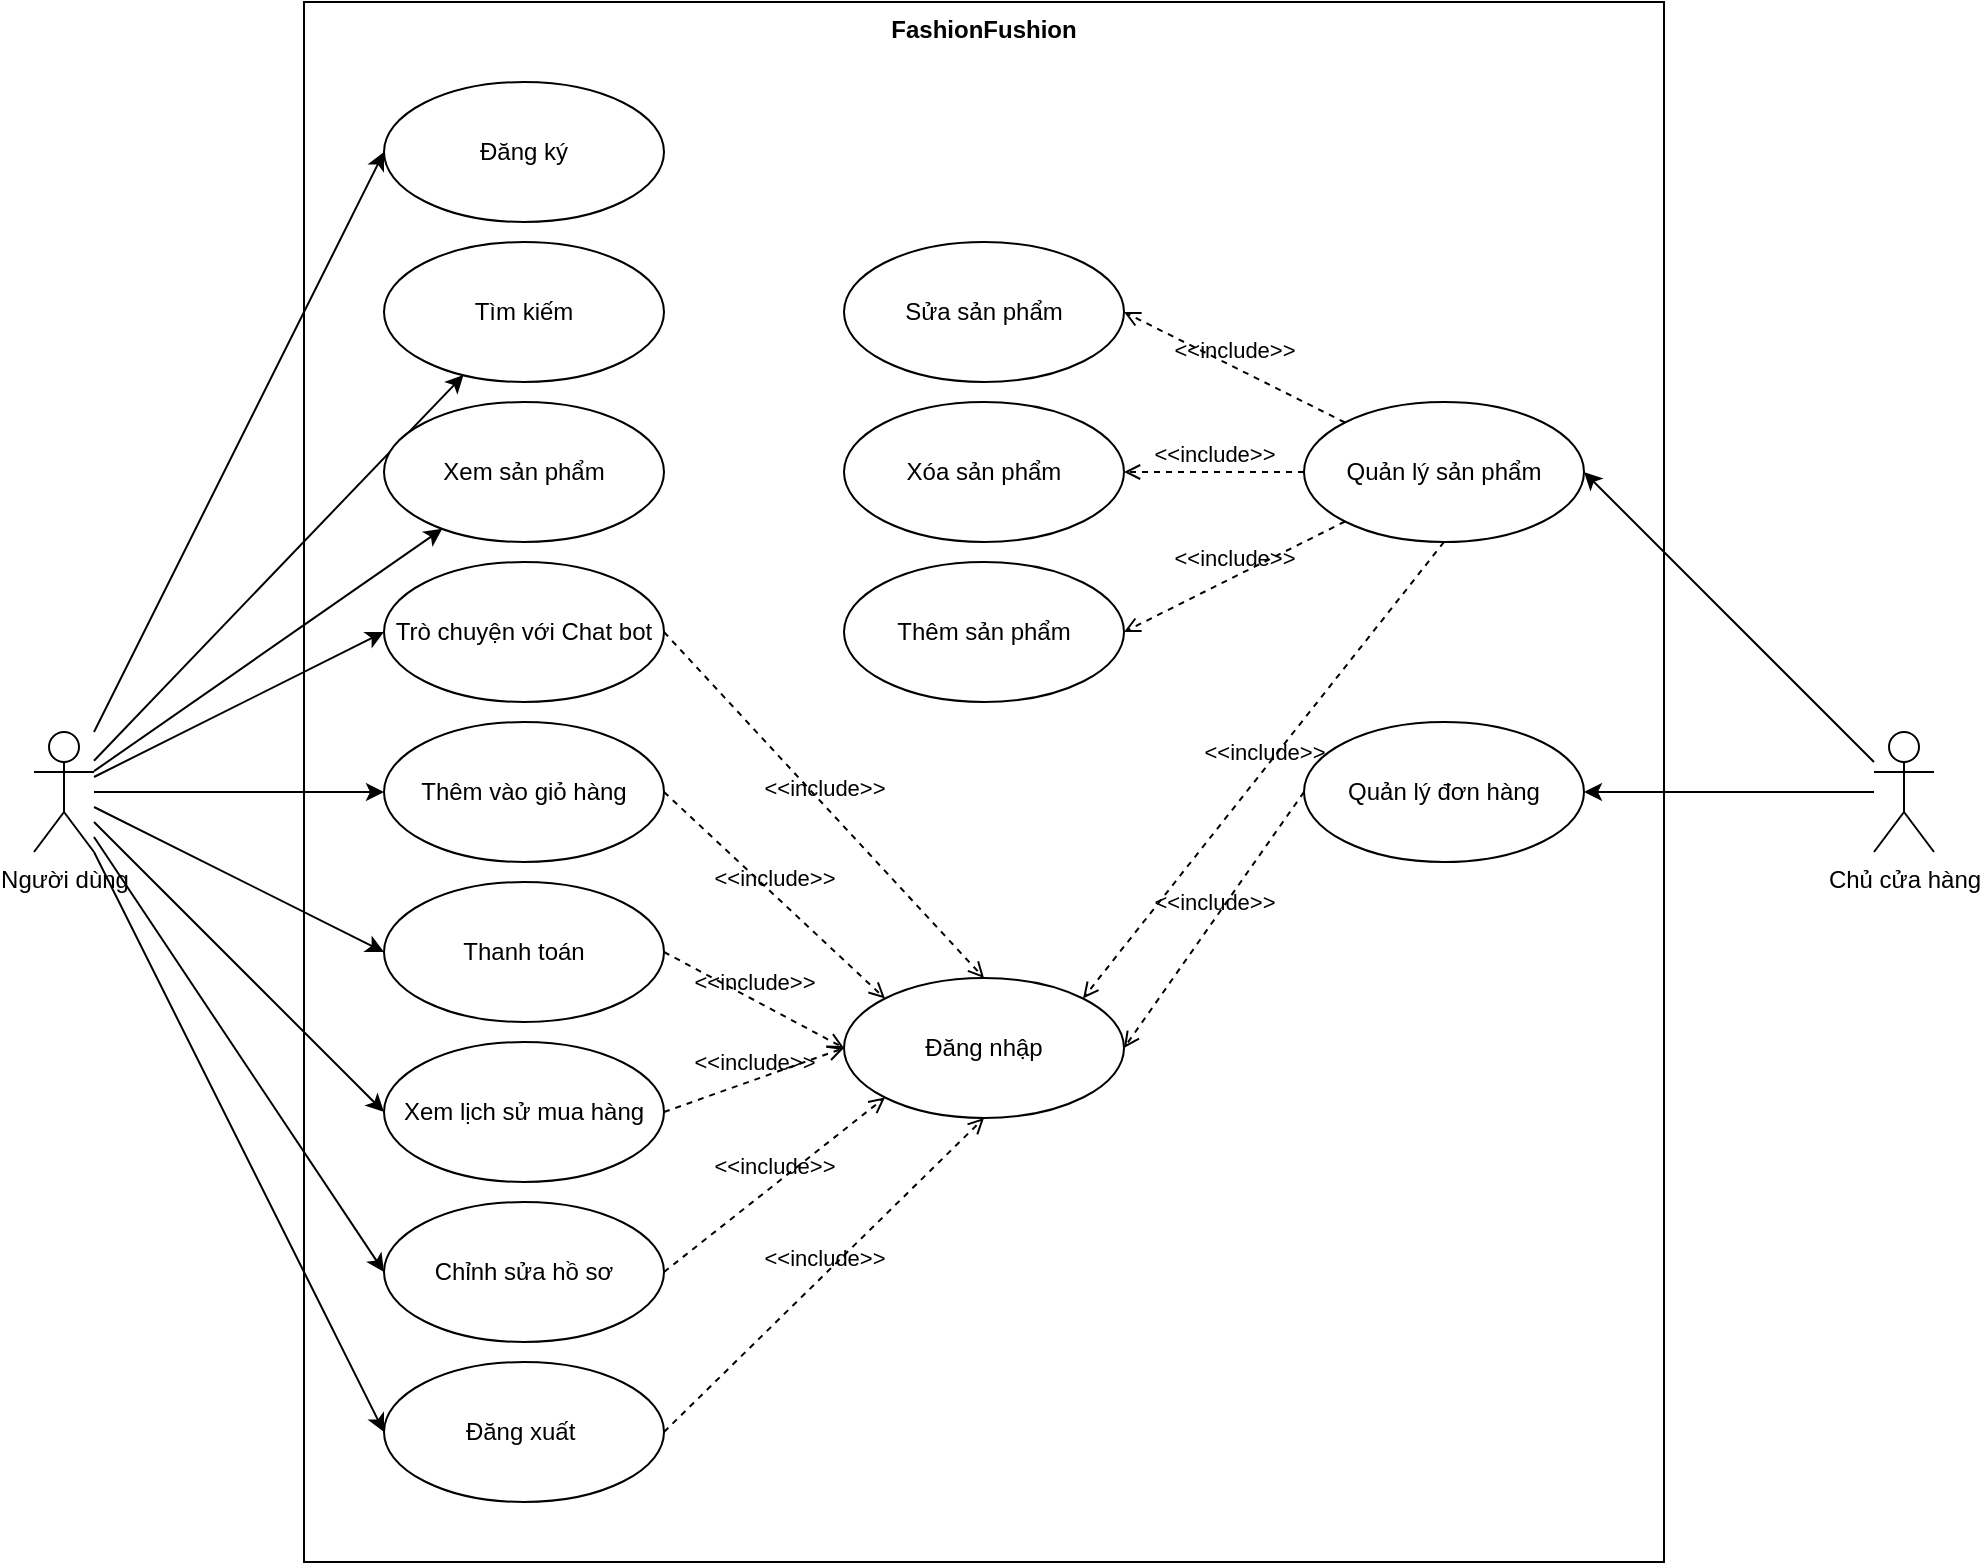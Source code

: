 <mxfile version="24.7.17">
  <diagram name="Trang-1" id="bS0sF5I9eMwsDjas-K7B">
    <mxGraphModel dx="995" dy="635" grid="1" gridSize="10" guides="1" tooltips="1" connect="1" arrows="1" fold="1" page="1" pageScale="1" pageWidth="1169" pageHeight="827" math="0" shadow="0">
      <root>
        <mxCell id="0" />
        <mxCell id="1" parent="0" />
        <mxCell id="MggsWLU05zGPWXOIRvkV-1" value="FashionFushion" style="shape=rect;html=1;verticalAlign=top;fontStyle=1;whiteSpace=wrap;align=center;" parent="1" vertex="1">
          <mxGeometry x="200" y="40" width="680" height="780" as="geometry" />
        </mxCell>
        <mxCell id="MggsWLU05zGPWXOIRvkV-15" style="rounded=0;orthogonalLoop=1;jettySize=auto;html=1;entryX=0;entryY=0.5;entryDx=0;entryDy=0;" parent="1" source="MggsWLU05zGPWXOIRvkV-2" target="MggsWLU05zGPWXOIRvkV-5" edge="1">
          <mxGeometry relative="1" as="geometry" />
        </mxCell>
        <mxCell id="MggsWLU05zGPWXOIRvkV-17" style="rounded=0;orthogonalLoop=1;jettySize=auto;html=1;" parent="1" source="MggsWLU05zGPWXOIRvkV-2" target="MggsWLU05zGPWXOIRvkV-6" edge="1">
          <mxGeometry relative="1" as="geometry" />
        </mxCell>
        <mxCell id="MggsWLU05zGPWXOIRvkV-18" style="rounded=0;orthogonalLoop=1;jettySize=auto;html=1;" parent="1" source="MggsWLU05zGPWXOIRvkV-2" target="MggsWLU05zGPWXOIRvkV-7" edge="1">
          <mxGeometry relative="1" as="geometry" />
        </mxCell>
        <mxCell id="MggsWLU05zGPWXOIRvkV-19" style="rounded=0;orthogonalLoop=1;jettySize=auto;html=1;entryX=0;entryY=0.5;entryDx=0;entryDy=0;" parent="1" source="MggsWLU05zGPWXOIRvkV-2" target="MggsWLU05zGPWXOIRvkV-13" edge="1">
          <mxGeometry relative="1" as="geometry" />
        </mxCell>
        <mxCell id="MggsWLU05zGPWXOIRvkV-20" style="rounded=0;orthogonalLoop=1;jettySize=auto;html=1;entryX=0;entryY=0.5;entryDx=0;entryDy=0;" parent="1" source="MggsWLU05zGPWXOIRvkV-2" target="MggsWLU05zGPWXOIRvkV-8" edge="1">
          <mxGeometry relative="1" as="geometry" />
        </mxCell>
        <mxCell id="MggsWLU05zGPWXOIRvkV-21" style="rounded=0;orthogonalLoop=1;jettySize=auto;html=1;entryX=0;entryY=0.5;entryDx=0;entryDy=0;" parent="1" source="MggsWLU05zGPWXOIRvkV-2" target="MggsWLU05zGPWXOIRvkV-9" edge="1">
          <mxGeometry relative="1" as="geometry" />
        </mxCell>
        <mxCell id="MggsWLU05zGPWXOIRvkV-22" style="rounded=0;orthogonalLoop=1;jettySize=auto;html=1;entryX=0;entryY=0.5;entryDx=0;entryDy=0;" parent="1" source="MggsWLU05zGPWXOIRvkV-2" target="MggsWLU05zGPWXOIRvkV-10" edge="1">
          <mxGeometry relative="1" as="geometry" />
        </mxCell>
        <mxCell id="MggsWLU05zGPWXOIRvkV-23" style="rounded=0;orthogonalLoop=1;jettySize=auto;html=1;entryX=0;entryY=0.5;entryDx=0;entryDy=0;" parent="1" source="MggsWLU05zGPWXOIRvkV-2" target="MggsWLU05zGPWXOIRvkV-11" edge="1">
          <mxGeometry relative="1" as="geometry" />
        </mxCell>
        <mxCell id="MggsWLU05zGPWXOIRvkV-24" style="rounded=0;orthogonalLoop=1;jettySize=auto;html=1;entryX=0;entryY=0.5;entryDx=0;entryDy=0;" parent="1" source="MggsWLU05zGPWXOIRvkV-2" target="MggsWLU05zGPWXOIRvkV-12" edge="1">
          <mxGeometry relative="1" as="geometry" />
        </mxCell>
        <mxCell id="MggsWLU05zGPWXOIRvkV-2" value="Người dùng" style="shape=umlActor;html=1;verticalLabelPosition=bottom;verticalAlign=top;align=center;" parent="1" vertex="1">
          <mxGeometry x="65" y="405" width="30" height="60" as="geometry" />
        </mxCell>
        <mxCell id="MggsWLU05zGPWXOIRvkV-44" style="rounded=0;orthogonalLoop=1;jettySize=auto;html=1;entryX=1;entryY=0.5;entryDx=0;entryDy=0;" parent="1" source="MggsWLU05zGPWXOIRvkV-3" target="MggsWLU05zGPWXOIRvkV-35" edge="1">
          <mxGeometry relative="1" as="geometry" />
        </mxCell>
        <mxCell id="MggsWLU05zGPWXOIRvkV-45" style="rounded=0;orthogonalLoop=1;jettySize=auto;html=1;entryX=1;entryY=0.5;entryDx=0;entryDy=0;" parent="1" source="MggsWLU05zGPWXOIRvkV-3" target="MggsWLU05zGPWXOIRvkV-34" edge="1">
          <mxGeometry relative="1" as="geometry" />
        </mxCell>
        <mxCell id="MggsWLU05zGPWXOIRvkV-3" value="Chủ cửa hàng" style="shape=umlActor;html=1;verticalLabelPosition=bottom;verticalAlign=top;align=center;" parent="1" vertex="1">
          <mxGeometry x="985" y="405" width="30" height="60" as="geometry" />
        </mxCell>
        <mxCell id="MggsWLU05zGPWXOIRvkV-5" value="Đăng ký" style="ellipse;whiteSpace=wrap;html=1;" parent="1" vertex="1">
          <mxGeometry x="240" y="80" width="140" height="70" as="geometry" />
        </mxCell>
        <mxCell id="MggsWLU05zGPWXOIRvkV-6" value="Tìm kiếm" style="ellipse;whiteSpace=wrap;html=1;" parent="1" vertex="1">
          <mxGeometry x="240" y="160" width="140" height="70" as="geometry" />
        </mxCell>
        <mxCell id="MggsWLU05zGPWXOIRvkV-7" value="Xem sản phẩm" style="ellipse;whiteSpace=wrap;html=1;" parent="1" vertex="1">
          <mxGeometry x="240" y="240" width="140" height="70" as="geometry" />
        </mxCell>
        <mxCell id="MggsWLU05zGPWXOIRvkV-8" value="Thêm vào giỏ hàng" style="ellipse;whiteSpace=wrap;html=1;" parent="1" vertex="1">
          <mxGeometry x="240" y="400" width="140" height="70" as="geometry" />
        </mxCell>
        <mxCell id="MggsWLU05zGPWXOIRvkV-9" value="Thanh toán" style="ellipse;whiteSpace=wrap;html=1;" parent="1" vertex="1">
          <mxGeometry x="240" y="480" width="140" height="70" as="geometry" />
        </mxCell>
        <mxCell id="MggsWLU05zGPWXOIRvkV-10" value="Xem lịch sử mua hàng" style="ellipse;whiteSpace=wrap;html=1;" parent="1" vertex="1">
          <mxGeometry x="240" y="560" width="140" height="70" as="geometry" />
        </mxCell>
        <mxCell id="MggsWLU05zGPWXOIRvkV-11" value="Chỉnh sửa hồ sơ" style="ellipse;whiteSpace=wrap;html=1;" parent="1" vertex="1">
          <mxGeometry x="240" y="640" width="140" height="70" as="geometry" />
        </mxCell>
        <mxCell id="MggsWLU05zGPWXOIRvkV-12" value="Đăng xuất&amp;nbsp;" style="ellipse;whiteSpace=wrap;html=1;" parent="1" vertex="1">
          <mxGeometry x="240" y="720" width="140" height="70" as="geometry" />
        </mxCell>
        <mxCell id="MggsWLU05zGPWXOIRvkV-13" value="Trò chuyện với Chat bot" style="ellipse;whiteSpace=wrap;html=1;" parent="1" vertex="1">
          <mxGeometry x="240" y="320" width="140" height="70" as="geometry" />
        </mxCell>
        <mxCell id="MggsWLU05zGPWXOIRvkV-14" value="Đăng nhập" style="ellipse;whiteSpace=wrap;html=1;" parent="1" vertex="1">
          <mxGeometry x="470" y="528" width="140" height="70" as="geometry" />
        </mxCell>
        <mxCell id="MggsWLU05zGPWXOIRvkV-27" value="&amp;lt;&amp;lt;include&amp;gt;&amp;gt;" style="html=1;verticalAlign=bottom;labelBackgroundColor=none;endArrow=open;endFill=0;dashed=1;rounded=0;exitX=1;exitY=0.5;exitDx=0;exitDy=0;entryX=0.5;entryY=0;entryDx=0;entryDy=0;" parent="1" source="MggsWLU05zGPWXOIRvkV-13" target="MggsWLU05zGPWXOIRvkV-14" edge="1">
          <mxGeometry width="160" relative="1" as="geometry">
            <mxPoint x="420" y="320" as="sourcePoint" />
            <mxPoint x="580" y="320" as="targetPoint" />
          </mxGeometry>
        </mxCell>
        <mxCell id="MggsWLU05zGPWXOIRvkV-29" value="&amp;lt;&amp;lt;include&amp;gt;&amp;gt;" style="html=1;verticalAlign=bottom;labelBackgroundColor=none;endArrow=open;endFill=0;dashed=1;rounded=0;exitX=1;exitY=0.5;exitDx=0;exitDy=0;entryX=0;entryY=0;entryDx=0;entryDy=0;" parent="1" source="MggsWLU05zGPWXOIRvkV-8" target="MggsWLU05zGPWXOIRvkV-14" edge="1">
          <mxGeometry width="160" relative="1" as="geometry">
            <mxPoint x="350" y="400" as="sourcePoint" />
            <mxPoint x="490" y="573" as="targetPoint" />
          </mxGeometry>
        </mxCell>
        <mxCell id="MggsWLU05zGPWXOIRvkV-30" value="&amp;lt;&amp;lt;include&amp;gt;&amp;gt;" style="html=1;verticalAlign=bottom;labelBackgroundColor=none;endArrow=open;endFill=0;dashed=1;rounded=0;exitX=1;exitY=0.5;exitDx=0;exitDy=0;entryX=0;entryY=0.5;entryDx=0;entryDy=0;" parent="1" source="MggsWLU05zGPWXOIRvkV-9" target="MggsWLU05zGPWXOIRvkV-14" edge="1">
          <mxGeometry width="160" relative="1" as="geometry">
            <mxPoint x="400" y="375" as="sourcePoint" />
            <mxPoint x="540" y="548" as="targetPoint" />
          </mxGeometry>
        </mxCell>
        <mxCell id="MggsWLU05zGPWXOIRvkV-31" value="&amp;lt;&amp;lt;include&amp;gt;&amp;gt;" style="html=1;verticalAlign=bottom;labelBackgroundColor=none;endArrow=open;endFill=0;dashed=1;rounded=0;exitX=1;exitY=0.5;exitDx=0;exitDy=0;entryX=0;entryY=0.5;entryDx=0;entryDy=0;" parent="1" source="MggsWLU05zGPWXOIRvkV-10" target="MggsWLU05zGPWXOIRvkV-14" edge="1">
          <mxGeometry width="160" relative="1" as="geometry">
            <mxPoint x="410" y="385" as="sourcePoint" />
            <mxPoint x="550" y="558" as="targetPoint" />
          </mxGeometry>
        </mxCell>
        <mxCell id="MggsWLU05zGPWXOIRvkV-32" value="&amp;lt;&amp;lt;include&amp;gt;&amp;gt;" style="html=1;verticalAlign=bottom;labelBackgroundColor=none;endArrow=open;endFill=0;dashed=1;rounded=0;exitX=1;exitY=0.5;exitDx=0;exitDy=0;entryX=0;entryY=1;entryDx=0;entryDy=0;" parent="1" source="MggsWLU05zGPWXOIRvkV-11" target="MggsWLU05zGPWXOIRvkV-14" edge="1">
          <mxGeometry width="160" relative="1" as="geometry">
            <mxPoint x="420" y="395" as="sourcePoint" />
            <mxPoint x="560" y="568" as="targetPoint" />
          </mxGeometry>
        </mxCell>
        <mxCell id="MggsWLU05zGPWXOIRvkV-33" value="&amp;lt;&amp;lt;include&amp;gt;&amp;gt;" style="html=1;verticalAlign=bottom;labelBackgroundColor=none;endArrow=open;endFill=0;dashed=1;rounded=0;exitX=1;exitY=0.5;exitDx=0;exitDy=0;entryX=0.5;entryY=1;entryDx=0;entryDy=0;" parent="1" source="MggsWLU05zGPWXOIRvkV-12" target="MggsWLU05zGPWXOIRvkV-14" edge="1">
          <mxGeometry width="160" relative="1" as="geometry">
            <mxPoint x="430" y="405" as="sourcePoint" />
            <mxPoint x="570" y="578" as="targetPoint" />
          </mxGeometry>
        </mxCell>
        <mxCell id="MggsWLU05zGPWXOIRvkV-34" value="Quản lý đơn hàng" style="ellipse;whiteSpace=wrap;html=1;" parent="1" vertex="1">
          <mxGeometry x="700" y="400" width="140" height="70" as="geometry" />
        </mxCell>
        <mxCell id="MggsWLU05zGPWXOIRvkV-35" value="Quản lý sản phẩm" style="ellipse;whiteSpace=wrap;html=1;" parent="1" vertex="1">
          <mxGeometry x="700" y="240" width="140" height="70" as="geometry" />
        </mxCell>
        <mxCell id="MggsWLU05zGPWXOIRvkV-37" value="Thêm sản phẩm" style="ellipse;whiteSpace=wrap;html=1;" parent="1" vertex="1">
          <mxGeometry x="470" y="320" width="140" height="70" as="geometry" />
        </mxCell>
        <mxCell id="MggsWLU05zGPWXOIRvkV-38" value="Xóa sản phẩm" style="ellipse;whiteSpace=wrap;html=1;" parent="1" vertex="1">
          <mxGeometry x="470" y="240" width="140" height="70" as="geometry" />
        </mxCell>
        <mxCell id="MggsWLU05zGPWXOIRvkV-39" value="Sửa sản phẩm" style="ellipse;whiteSpace=wrap;html=1;" parent="1" vertex="1">
          <mxGeometry x="470" y="160" width="140" height="70" as="geometry" />
        </mxCell>
        <mxCell id="MggsWLU05zGPWXOIRvkV-41" value="&amp;lt;&amp;lt;include&amp;gt;&amp;gt;" style="html=1;verticalAlign=bottom;labelBackgroundColor=none;endArrow=open;endFill=0;dashed=1;rounded=0;exitX=0.5;exitY=1;exitDx=0;exitDy=0;entryX=1;entryY=0;entryDx=0;entryDy=0;" parent="1" source="MggsWLU05zGPWXOIRvkV-35" target="MggsWLU05zGPWXOIRvkV-14" edge="1">
          <mxGeometry width="160" relative="1" as="geometry">
            <mxPoint x="390" y="365" as="sourcePoint" />
            <mxPoint x="530" y="538" as="targetPoint" />
          </mxGeometry>
        </mxCell>
        <mxCell id="MggsWLU05zGPWXOIRvkV-43" value="&amp;lt;&amp;lt;include&amp;gt;&amp;gt;" style="html=1;verticalAlign=bottom;labelBackgroundColor=none;endArrow=open;endFill=0;dashed=1;rounded=0;exitX=0;exitY=0.5;exitDx=0;exitDy=0;entryX=1;entryY=0.5;entryDx=0;entryDy=0;" parent="1" source="MggsWLU05zGPWXOIRvkV-34" target="MggsWLU05zGPWXOIRvkV-14" edge="1">
          <mxGeometry width="160" relative="1" as="geometry">
            <mxPoint x="780" y="320" as="sourcePoint" />
            <mxPoint x="580" y="548" as="targetPoint" />
          </mxGeometry>
        </mxCell>
        <mxCell id="MggsWLU05zGPWXOIRvkV-46" value="&amp;lt;&amp;lt;include&amp;gt;&amp;gt;" style="html=1;verticalAlign=bottom;labelBackgroundColor=none;endArrow=open;endFill=0;dashed=1;rounded=0;exitX=0;exitY=0;exitDx=0;exitDy=0;entryX=1;entryY=0.5;entryDx=0;entryDy=0;" parent="1" source="MggsWLU05zGPWXOIRvkV-35" target="MggsWLU05zGPWXOIRvkV-39" edge="1">
          <mxGeometry width="160" relative="1" as="geometry">
            <mxPoint x="780" y="320" as="sourcePoint" />
            <mxPoint x="580" y="548" as="targetPoint" />
          </mxGeometry>
        </mxCell>
        <mxCell id="MggsWLU05zGPWXOIRvkV-47" value="&amp;lt;&amp;lt;include&amp;gt;&amp;gt;" style="html=1;verticalAlign=bottom;labelBackgroundColor=none;endArrow=open;endFill=0;dashed=1;rounded=0;exitX=0;exitY=0.5;exitDx=0;exitDy=0;entryX=1;entryY=0.5;entryDx=0;entryDy=0;" parent="1" source="MggsWLU05zGPWXOIRvkV-35" target="MggsWLU05zGPWXOIRvkV-38" edge="1">
          <mxGeometry width="160" relative="1" as="geometry">
            <mxPoint x="730" y="260" as="sourcePoint" />
            <mxPoint x="660" y="205" as="targetPoint" />
          </mxGeometry>
        </mxCell>
        <mxCell id="MggsWLU05zGPWXOIRvkV-48" value="&amp;lt;&amp;lt;include&amp;gt;&amp;gt;" style="html=1;verticalAlign=bottom;labelBackgroundColor=none;endArrow=open;endFill=0;dashed=1;rounded=0;exitX=0;exitY=1;exitDx=0;exitDy=0;entryX=1;entryY=0.5;entryDx=0;entryDy=0;" parent="1" source="MggsWLU05zGPWXOIRvkV-35" target="MggsWLU05zGPWXOIRvkV-37" edge="1">
          <mxGeometry width="160" relative="1" as="geometry">
            <mxPoint x="710" y="285" as="sourcePoint" />
            <mxPoint x="660" y="285" as="targetPoint" />
          </mxGeometry>
        </mxCell>
      </root>
    </mxGraphModel>
  </diagram>
</mxfile>
